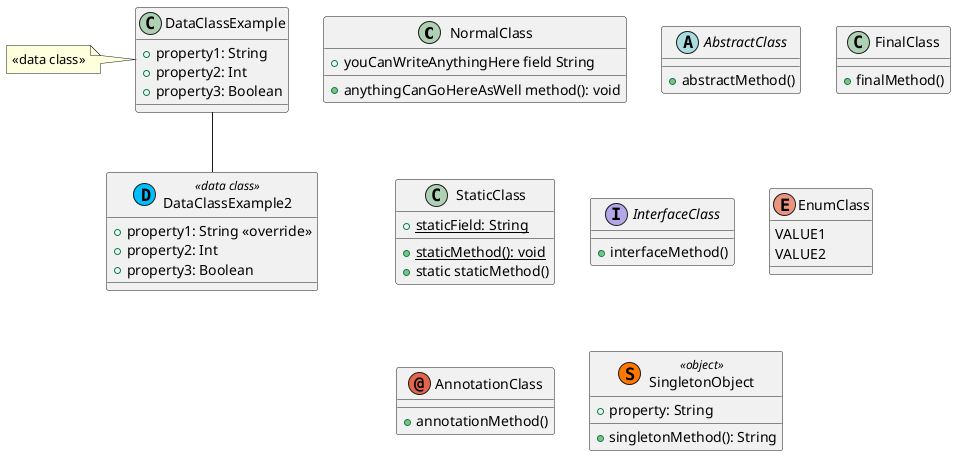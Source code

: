 @startuml

class NormalClass {
	+youCanWriteAnythingHere field String
	+anythingCanGoHereAsWell method(): void
}

class DataClassExample {
    +property1: String
    +property2: Int
    +property3: Boolean
}

note left of DataClassExample
  <<data class>>
end note

class DataClassExample2 <<(D, #00BFFF) data class>> {
    +property1: String <<override>>
    +property2: Int
    +property3: Boolean
}

abstract class AbstractClass {
    +abstractMethod()
}

class FinalClass {
    +finalMethod()
}

class StaticClass {
    +{static} staticField: String
    +{static} staticMethod(): void
    +static staticMethod()
}

interface InterfaceClass {
    +interfaceMethod()
}

enum EnumClass {
    VALUE1
    VALUE2
}

annotation AnnotationClass {
    +annotationMethod()
}

class SingletonObject <<(S, #FF7700) object>> {
    +property: String
    +singletonMethod(): String
}

DataClassExample -- DataClassExample2

@enduml
